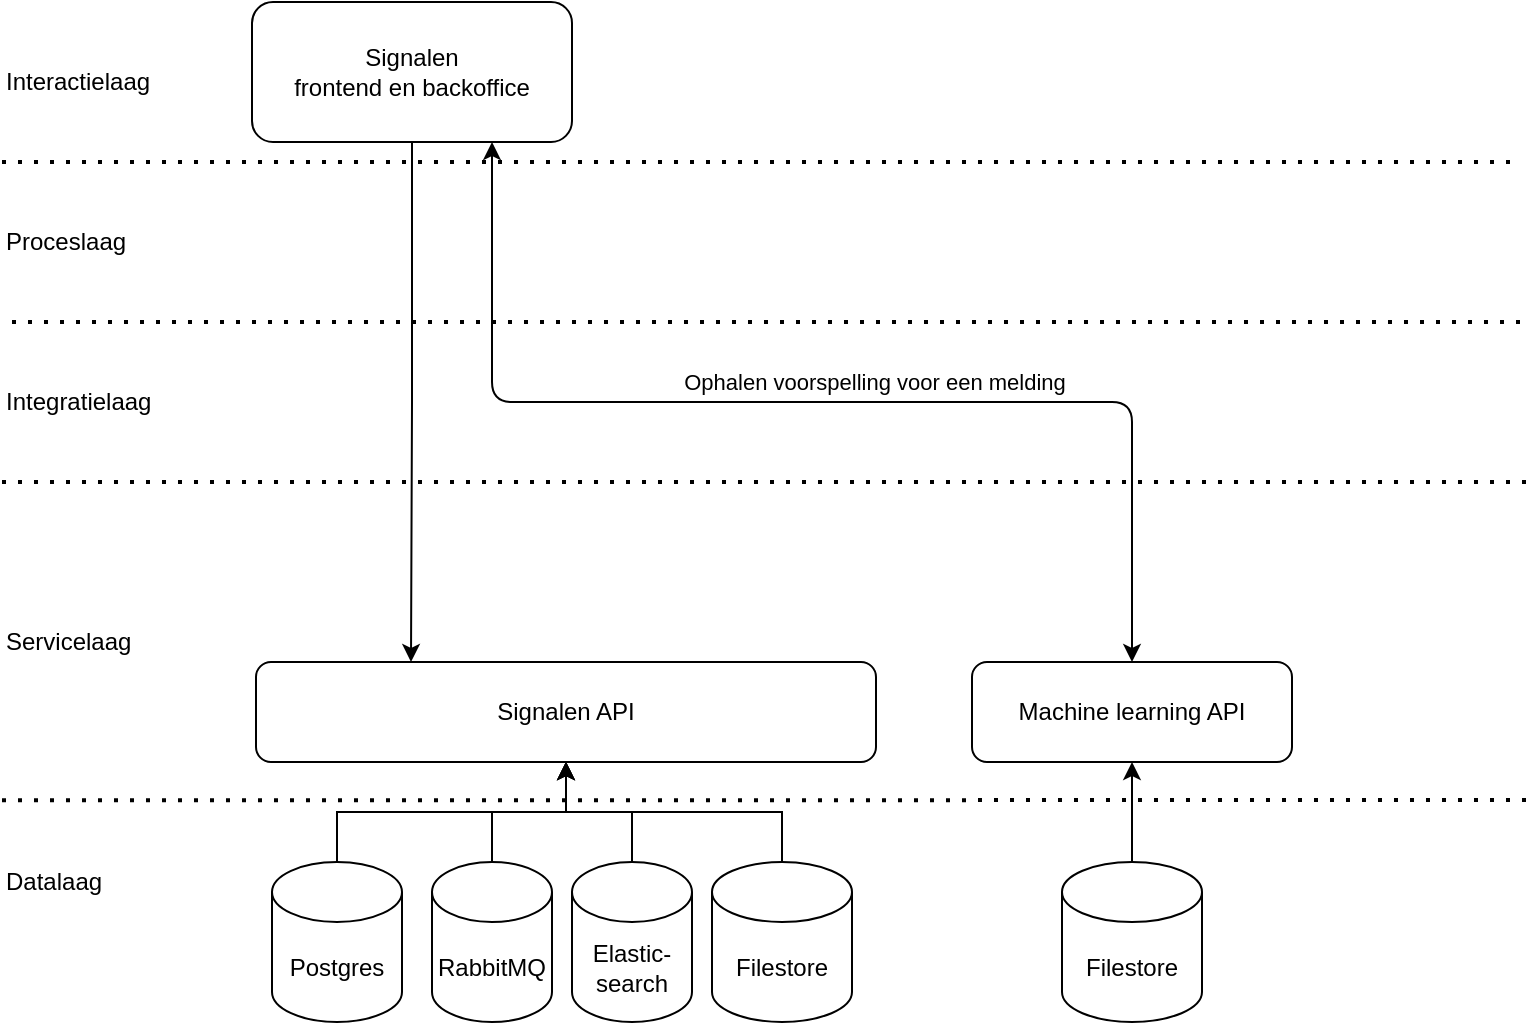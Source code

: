 <mxfile version="13.8.8" type="device"><diagram id="AmW2gvFf9jMfHPA4RKL_" name="Page-1"><mxGraphModel dx="1466" dy="1129" grid="1" gridSize="10" guides="1" tooltips="1" connect="1" arrows="1" fold="1" page="1" pageScale="1" pageWidth="1169" pageHeight="827" math="0" shadow="0"><root><mxCell id="0"/><mxCell id="1" parent="0"/><mxCell id="JuqhrI74vIO7DpK3B_hf-12" value="" style="edgeStyle=orthogonalEdgeStyle;rounded=0;orthogonalLoop=1;jettySize=auto;html=1;" edge="1" parent="1" source="j36qZqpGMTDrfXGEPUMW-2" target="j36qZqpGMTDrfXGEPUMW-3"><mxGeometry relative="1" as="geometry"/></mxCell><mxCell id="j36qZqpGMTDrfXGEPUMW-2" value="Postgres" style="shape=cylinder3;whiteSpace=wrap;html=1;boundedLbl=1;backgroundOutline=1;size=15;" parent="1" vertex="1"><mxGeometry x="370" y="510" width="65" height="80" as="geometry"/></mxCell><mxCell id="j36qZqpGMTDrfXGEPUMW-3" value="Signalen API" style="rounded=1;whiteSpace=wrap;html=1;" parent="1" vertex="1"><mxGeometry x="362" y="410" width="310" height="50" as="geometry"/></mxCell><mxCell id="j36qZqpGMTDrfXGEPUMW-13" value="Datalaag" style="text;html=1;align=left;verticalAlign=middle;resizable=0;points=[];autosize=1;" parent="1" vertex="1"><mxGeometry x="235" y="510" width="60" height="20" as="geometry"/></mxCell><mxCell id="j36qZqpGMTDrfXGEPUMW-14" value="Servicelaag" style="text;html=1;align=left;verticalAlign=middle;resizable=0;points=[];autosize=1;" parent="1" vertex="1"><mxGeometry x="235" y="390" width="80" height="20" as="geometry"/></mxCell><mxCell id="j36qZqpGMTDrfXGEPUMW-15" value="Integratielaag" style="text;html=1;align=left;verticalAlign=middle;resizable=0;points=[];autosize=1;" parent="1" vertex="1"><mxGeometry x="235" y="270" width="90" height="20" as="geometry"/></mxCell><mxCell id="j36qZqpGMTDrfXGEPUMW-16" value="Proceslaag" style="text;html=1;align=left;verticalAlign=middle;resizable=0;points=[];autosize=1;" parent="1" vertex="1"><mxGeometry x="235" y="190" width="80" height="20" as="geometry"/></mxCell><mxCell id="JuqhrI74vIO7DpK3B_hf-18" style="edgeStyle=orthogonalEdgeStyle;rounded=0;orthogonalLoop=1;jettySize=auto;html=1;exitX=0.5;exitY=1;exitDx=0;exitDy=0;entryX=0.25;entryY=0;entryDx=0;entryDy=0;" edge="1" parent="1" source="j36qZqpGMTDrfXGEPUMW-17" target="j36qZqpGMTDrfXGEPUMW-3"><mxGeometry relative="1" as="geometry"/></mxCell><mxCell id="j36qZqpGMTDrfXGEPUMW-17" value="Signalen&lt;br&gt;frontend en backoffice" style="rounded=1;whiteSpace=wrap;html=1;" parent="1" vertex="1"><mxGeometry x="360" y="80" width="160" height="70" as="geometry"/></mxCell><mxCell id="j36qZqpGMTDrfXGEPUMW-18" value="" style="endArrow=classic;html=1;entryX=0.75;entryY=1;entryDx=0;entryDy=0;exitX=0.5;exitY=0;exitDx=0;exitDy=0;startArrow=classic;startFill=1;endFill=1;" parent="1" source="JuqhrI74vIO7DpK3B_hf-6" target="j36qZqpGMTDrfXGEPUMW-17" edge="1"><mxGeometry width="50" height="50" relative="1" as="geometry"><mxPoint x="775" y="360" as="sourcePoint"/><mxPoint x="590" y="370" as="targetPoint"/><Array as="points"><mxPoint x="800" y="280"/><mxPoint x="480" y="280"/></Array></mxGeometry></mxCell><mxCell id="j36qZqpGMTDrfXGEPUMW-20" value="Ophalen voorspelling voor een melding" style="edgeLabel;html=1;align=center;verticalAlign=middle;resizable=0;points=[];" parent="j36qZqpGMTDrfXGEPUMW-18" vertex="1" connectable="0"><mxGeometry x="-0.077" relative="1" as="geometry"><mxPoint x="8" y="-10" as="offset"/></mxGeometry></mxCell><mxCell id="j36qZqpGMTDrfXGEPUMW-21" value="" style="endArrow=none;dashed=1;html=1;dashPattern=1 3;strokeWidth=2;" parent="1" edge="1"><mxGeometry width="50" height="50" relative="1" as="geometry"><mxPoint x="240" y="240" as="sourcePoint"/><mxPoint x="1000" y="240" as="targetPoint"/></mxGeometry></mxCell><mxCell id="j36qZqpGMTDrfXGEPUMW-22" value="" style="endArrow=none;dashed=1;html=1;dashPattern=1 3;strokeWidth=2;" parent="1" edge="1"><mxGeometry width="50" height="50" relative="1" as="geometry"><mxPoint x="235" y="320" as="sourcePoint"/><mxPoint x="1000" y="320" as="targetPoint"/></mxGeometry></mxCell><mxCell id="j36qZqpGMTDrfXGEPUMW-23" value="" style="endArrow=none;dashed=1;html=1;dashPattern=1 3;strokeWidth=2;" parent="1" edge="1"><mxGeometry width="50" height="50" relative="1" as="geometry"><mxPoint x="235" y="479.17" as="sourcePoint"/><mxPoint x="1000" y="479" as="targetPoint"/></mxGeometry></mxCell><mxCell id="j36qZqpGMTDrfXGEPUMW-27" value="Interactielaag" style="text;html=1;align=left;verticalAlign=middle;resizable=0;points=[];autosize=1;" parent="1" vertex="1"><mxGeometry x="235" y="110" width="90" height="20" as="geometry"/></mxCell><mxCell id="j36qZqpGMTDrfXGEPUMW-28" value="" style="endArrow=none;dashed=1;html=1;dashPattern=1 3;strokeWidth=2;" parent="1" edge="1"><mxGeometry width="50" height="50" relative="1" as="geometry"><mxPoint x="235" y="160" as="sourcePoint"/><mxPoint x="995" y="160" as="targetPoint"/></mxGeometry></mxCell><mxCell id="JuqhrI74vIO7DpK3B_hf-13" value="" style="edgeStyle=orthogonalEdgeStyle;rounded=0;orthogonalLoop=1;jettySize=auto;html=1;" edge="1" parent="1" source="JuqhrI74vIO7DpK3B_hf-2" target="j36qZqpGMTDrfXGEPUMW-3"><mxGeometry relative="1" as="geometry"/></mxCell><mxCell id="JuqhrI74vIO7DpK3B_hf-2" value="RabbitMQ" style="shape=cylinder3;whiteSpace=wrap;html=1;boundedLbl=1;backgroundOutline=1;size=15;" vertex="1" parent="1"><mxGeometry x="450" y="510" width="60" height="80" as="geometry"/></mxCell><mxCell id="JuqhrI74vIO7DpK3B_hf-14" value="" style="edgeStyle=orthogonalEdgeStyle;rounded=0;orthogonalLoop=1;jettySize=auto;html=1;" edge="1" parent="1" source="JuqhrI74vIO7DpK3B_hf-3" target="j36qZqpGMTDrfXGEPUMW-3"><mxGeometry relative="1" as="geometry"/></mxCell><mxCell id="JuqhrI74vIO7DpK3B_hf-3" value="Elastic-&lt;br&gt;search" style="shape=cylinder3;whiteSpace=wrap;html=1;boundedLbl=1;backgroundOutline=1;size=15;" vertex="1" parent="1"><mxGeometry x="520" y="510" width="60" height="80" as="geometry"/></mxCell><mxCell id="JuqhrI74vIO7DpK3B_hf-6" value="Machine learning API" style="rounded=1;whiteSpace=wrap;html=1;" vertex="1" parent="1"><mxGeometry x="720" y="410" width="160" height="50" as="geometry"/></mxCell><mxCell id="JuqhrI74vIO7DpK3B_hf-15" value="" style="edgeStyle=orthogonalEdgeStyle;rounded=0;orthogonalLoop=1;jettySize=auto;html=1;" edge="1" parent="1" source="JuqhrI74vIO7DpK3B_hf-7" target="j36qZqpGMTDrfXGEPUMW-3"><mxGeometry relative="1" as="geometry"/></mxCell><mxCell id="JuqhrI74vIO7DpK3B_hf-7" value="Filestore" style="shape=cylinder3;whiteSpace=wrap;html=1;boundedLbl=1;backgroundOutline=1;size=15;" vertex="1" parent="1"><mxGeometry x="590" y="510" width="70" height="80" as="geometry"/></mxCell><mxCell id="JuqhrI74vIO7DpK3B_hf-16" value="" style="edgeStyle=orthogonalEdgeStyle;rounded=0;orthogonalLoop=1;jettySize=auto;html=1;" edge="1" parent="1" source="JuqhrI74vIO7DpK3B_hf-8" target="JuqhrI74vIO7DpK3B_hf-6"><mxGeometry relative="1" as="geometry"/></mxCell><mxCell id="JuqhrI74vIO7DpK3B_hf-8" value="Filestore" style="shape=cylinder3;whiteSpace=wrap;html=1;boundedLbl=1;backgroundOutline=1;size=15;" vertex="1" parent="1"><mxGeometry x="765" y="510" width="70" height="80" as="geometry"/></mxCell></root></mxGraphModel></diagram></mxfile>